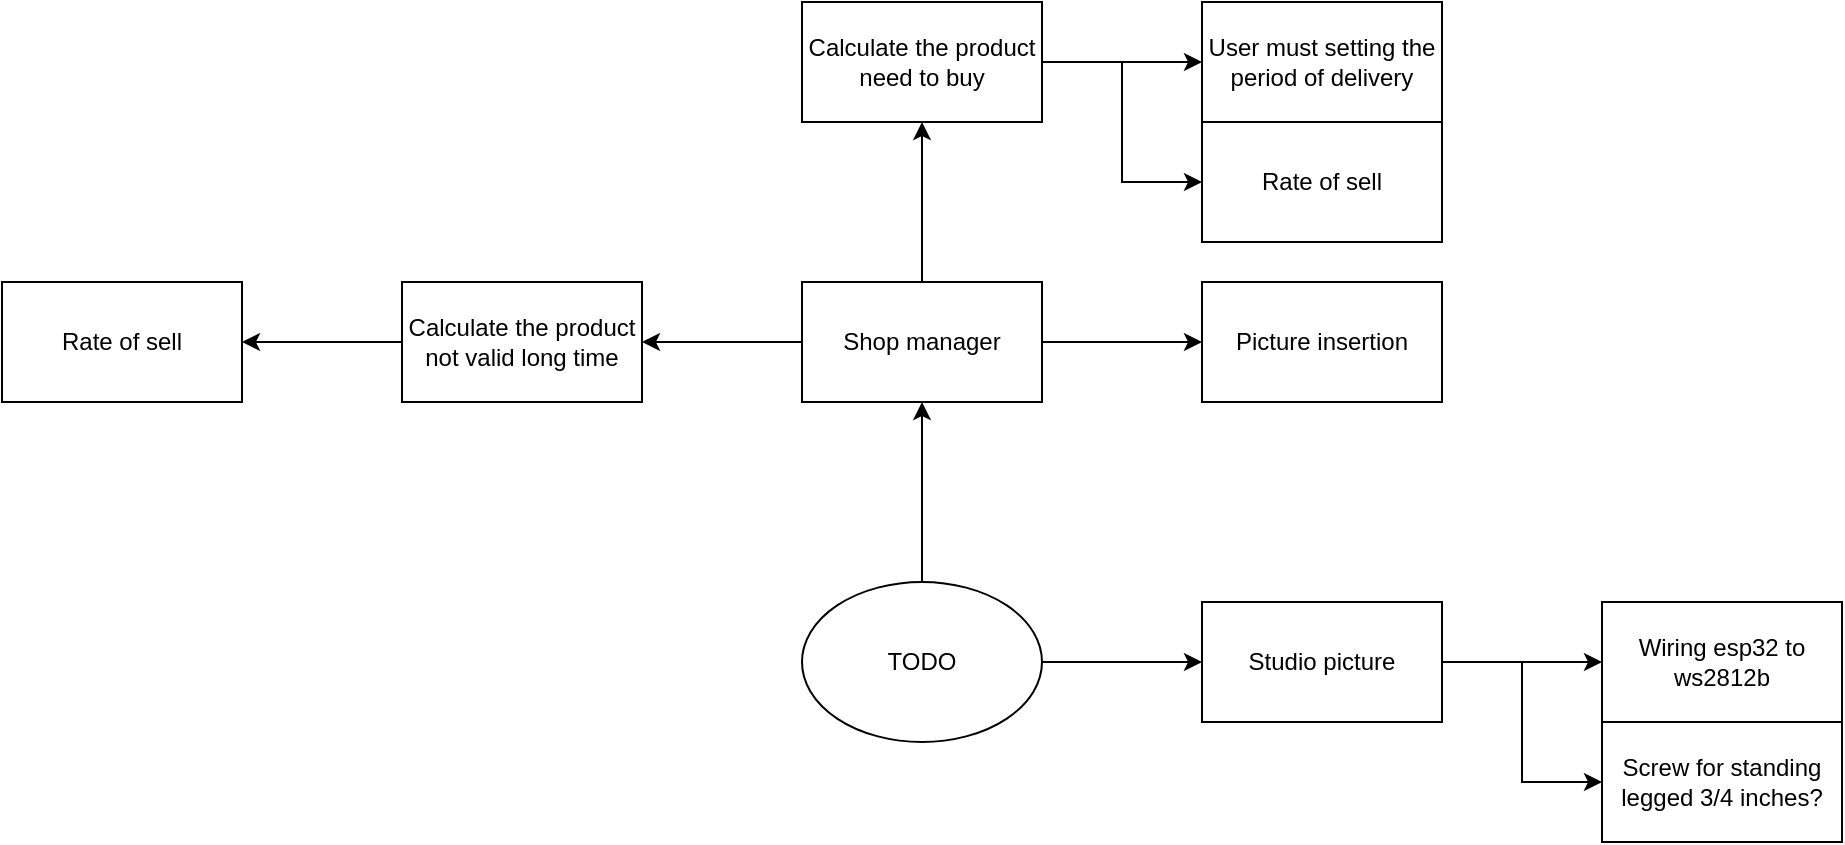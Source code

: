 <mxfile version="15.0.6" type="github">
  <diagram id="C5RBs43oDa-KdzZeNtuy" name="Page-1">
    <mxGraphModel dx="2249" dy="772" grid="1" gridSize="10" guides="1" tooltips="1" connect="1" arrows="1" fold="1" page="1" pageScale="1" pageWidth="827" pageHeight="1169" math="0" shadow="0">
      <root>
        <mxCell id="WIyWlLk6GJQsqaUBKTNV-0" />
        <mxCell id="WIyWlLk6GJQsqaUBKTNV-1" parent="WIyWlLk6GJQsqaUBKTNV-0" />
        <mxCell id="kiyUDrObePyUyIK6tPTi-2" value="" style="edgeStyle=orthogonalEdgeStyle;rounded=0;orthogonalLoop=1;jettySize=auto;html=1;" edge="1" parent="WIyWlLk6GJQsqaUBKTNV-1" source="kiyUDrObePyUyIK6tPTi-0" target="kiyUDrObePyUyIK6tPTi-1">
          <mxGeometry relative="1" as="geometry" />
        </mxCell>
        <mxCell id="kiyUDrObePyUyIK6tPTi-10" value="" style="edgeStyle=orthogonalEdgeStyle;rounded=0;orthogonalLoop=1;jettySize=auto;html=1;" edge="1" parent="WIyWlLk6GJQsqaUBKTNV-1" source="kiyUDrObePyUyIK6tPTi-0" target="kiyUDrObePyUyIK6tPTi-9">
          <mxGeometry relative="1" as="geometry" />
        </mxCell>
        <mxCell id="kiyUDrObePyUyIK6tPTi-0" value="TODO" style="ellipse;whiteSpace=wrap;html=1;" vertex="1" parent="WIyWlLk6GJQsqaUBKTNV-1">
          <mxGeometry x="270" y="310" width="120" height="80" as="geometry" />
        </mxCell>
        <mxCell id="kiyUDrObePyUyIK6tPTi-4" value="" style="edgeStyle=orthogonalEdgeStyle;rounded=0;orthogonalLoop=1;jettySize=auto;html=1;" edge="1" parent="WIyWlLk6GJQsqaUBKTNV-1" source="kiyUDrObePyUyIK6tPTi-1" target="kiyUDrObePyUyIK6tPTi-3">
          <mxGeometry relative="1" as="geometry" />
        </mxCell>
        <mxCell id="kiyUDrObePyUyIK6tPTi-6" value="" style="edgeStyle=orthogonalEdgeStyle;rounded=0;orthogonalLoop=1;jettySize=auto;html=1;" edge="1" parent="WIyWlLk6GJQsqaUBKTNV-1" source="kiyUDrObePyUyIK6tPTi-1" target="kiyUDrObePyUyIK6tPTi-5">
          <mxGeometry relative="1" as="geometry" />
        </mxCell>
        <mxCell id="kiyUDrObePyUyIK6tPTi-1" value="Studio picture" style="whiteSpace=wrap;html=1;" vertex="1" parent="WIyWlLk6GJQsqaUBKTNV-1">
          <mxGeometry x="470" y="320" width="120" height="60" as="geometry" />
        </mxCell>
        <mxCell id="kiyUDrObePyUyIK6tPTi-3" value="Wiring esp32 to ws2812b" style="whiteSpace=wrap;html=1;" vertex="1" parent="WIyWlLk6GJQsqaUBKTNV-1">
          <mxGeometry x="670" y="320" width="120" height="60" as="geometry" />
        </mxCell>
        <mxCell id="kiyUDrObePyUyIK6tPTi-5" value="Screw for standing legged 3/4 inches?" style="whiteSpace=wrap;html=1;" vertex="1" parent="WIyWlLk6GJQsqaUBKTNV-1">
          <mxGeometry x="670" y="380" width="120" height="60" as="geometry" />
        </mxCell>
        <mxCell id="kiyUDrObePyUyIK6tPTi-12" value="" style="edgeStyle=orthogonalEdgeStyle;rounded=0;orthogonalLoop=1;jettySize=auto;html=1;" edge="1" parent="WIyWlLk6GJQsqaUBKTNV-1" source="kiyUDrObePyUyIK6tPTi-9" target="kiyUDrObePyUyIK6tPTi-11">
          <mxGeometry relative="1" as="geometry" />
        </mxCell>
        <mxCell id="kiyUDrObePyUyIK6tPTi-19" value="" style="edgeStyle=orthogonalEdgeStyle;rounded=0;orthogonalLoop=1;jettySize=auto;html=1;" edge="1" parent="WIyWlLk6GJQsqaUBKTNV-1" source="kiyUDrObePyUyIK6tPTi-9" target="kiyUDrObePyUyIK6tPTi-18">
          <mxGeometry relative="1" as="geometry" />
        </mxCell>
        <mxCell id="kiyUDrObePyUyIK6tPTi-26" value="" style="edgeStyle=orthogonalEdgeStyle;rounded=0;orthogonalLoop=1;jettySize=auto;html=1;" edge="1" parent="WIyWlLk6GJQsqaUBKTNV-1" source="kiyUDrObePyUyIK6tPTi-9" target="kiyUDrObePyUyIK6tPTi-25">
          <mxGeometry relative="1" as="geometry" />
        </mxCell>
        <mxCell id="kiyUDrObePyUyIK6tPTi-9" value="Shop manager" style="whiteSpace=wrap;html=1;" vertex="1" parent="WIyWlLk6GJQsqaUBKTNV-1">
          <mxGeometry x="270" y="160" width="120" height="60" as="geometry" />
        </mxCell>
        <mxCell id="kiyUDrObePyUyIK6tPTi-14" value="" style="edgeStyle=orthogonalEdgeStyle;rounded=0;orthogonalLoop=1;jettySize=auto;html=1;" edge="1" parent="WIyWlLk6GJQsqaUBKTNV-1" source="kiyUDrObePyUyIK6tPTi-11" target="kiyUDrObePyUyIK6tPTi-13">
          <mxGeometry relative="1" as="geometry" />
        </mxCell>
        <mxCell id="kiyUDrObePyUyIK6tPTi-16" value="" style="edgeStyle=orthogonalEdgeStyle;rounded=0;orthogonalLoop=1;jettySize=auto;html=1;" edge="1" parent="WIyWlLk6GJQsqaUBKTNV-1" source="kiyUDrObePyUyIK6tPTi-11" target="kiyUDrObePyUyIK6tPTi-15">
          <mxGeometry relative="1" as="geometry" />
        </mxCell>
        <mxCell id="kiyUDrObePyUyIK6tPTi-11" value="Calculate the product need to buy" style="whiteSpace=wrap;html=1;" vertex="1" parent="WIyWlLk6GJQsqaUBKTNV-1">
          <mxGeometry x="270" y="20" width="120" height="60" as="geometry" />
        </mxCell>
        <mxCell id="kiyUDrObePyUyIK6tPTi-13" value="User must setting the period of delivery" style="whiteSpace=wrap;html=1;" vertex="1" parent="WIyWlLk6GJQsqaUBKTNV-1">
          <mxGeometry x="470" y="20" width="120" height="60" as="geometry" />
        </mxCell>
        <mxCell id="kiyUDrObePyUyIK6tPTi-15" value="Rate of sell" style="whiteSpace=wrap;html=1;" vertex="1" parent="WIyWlLk6GJQsqaUBKTNV-1">
          <mxGeometry x="470" y="80" width="120" height="60" as="geometry" />
        </mxCell>
        <mxCell id="kiyUDrObePyUyIK6tPTi-21" value="" style="edgeStyle=orthogonalEdgeStyle;rounded=0;orthogonalLoop=1;jettySize=auto;html=1;" edge="1" parent="WIyWlLk6GJQsqaUBKTNV-1" source="kiyUDrObePyUyIK6tPTi-18" target="kiyUDrObePyUyIK6tPTi-20">
          <mxGeometry relative="1" as="geometry" />
        </mxCell>
        <mxCell id="kiyUDrObePyUyIK6tPTi-18" value="Calculate the product not valid long time" style="whiteSpace=wrap;html=1;" vertex="1" parent="WIyWlLk6GJQsqaUBKTNV-1">
          <mxGeometry x="70" y="160" width="120" height="60" as="geometry" />
        </mxCell>
        <mxCell id="kiyUDrObePyUyIK6tPTi-20" value="Rate of sell" style="whiteSpace=wrap;html=1;" vertex="1" parent="WIyWlLk6GJQsqaUBKTNV-1">
          <mxGeometry x="-130" y="160" width="120" height="60" as="geometry" />
        </mxCell>
        <mxCell id="kiyUDrObePyUyIK6tPTi-25" value="Picture insertion" style="whiteSpace=wrap;html=1;" vertex="1" parent="WIyWlLk6GJQsqaUBKTNV-1">
          <mxGeometry x="470" y="160" width="120" height="60" as="geometry" />
        </mxCell>
      </root>
    </mxGraphModel>
  </diagram>
</mxfile>

